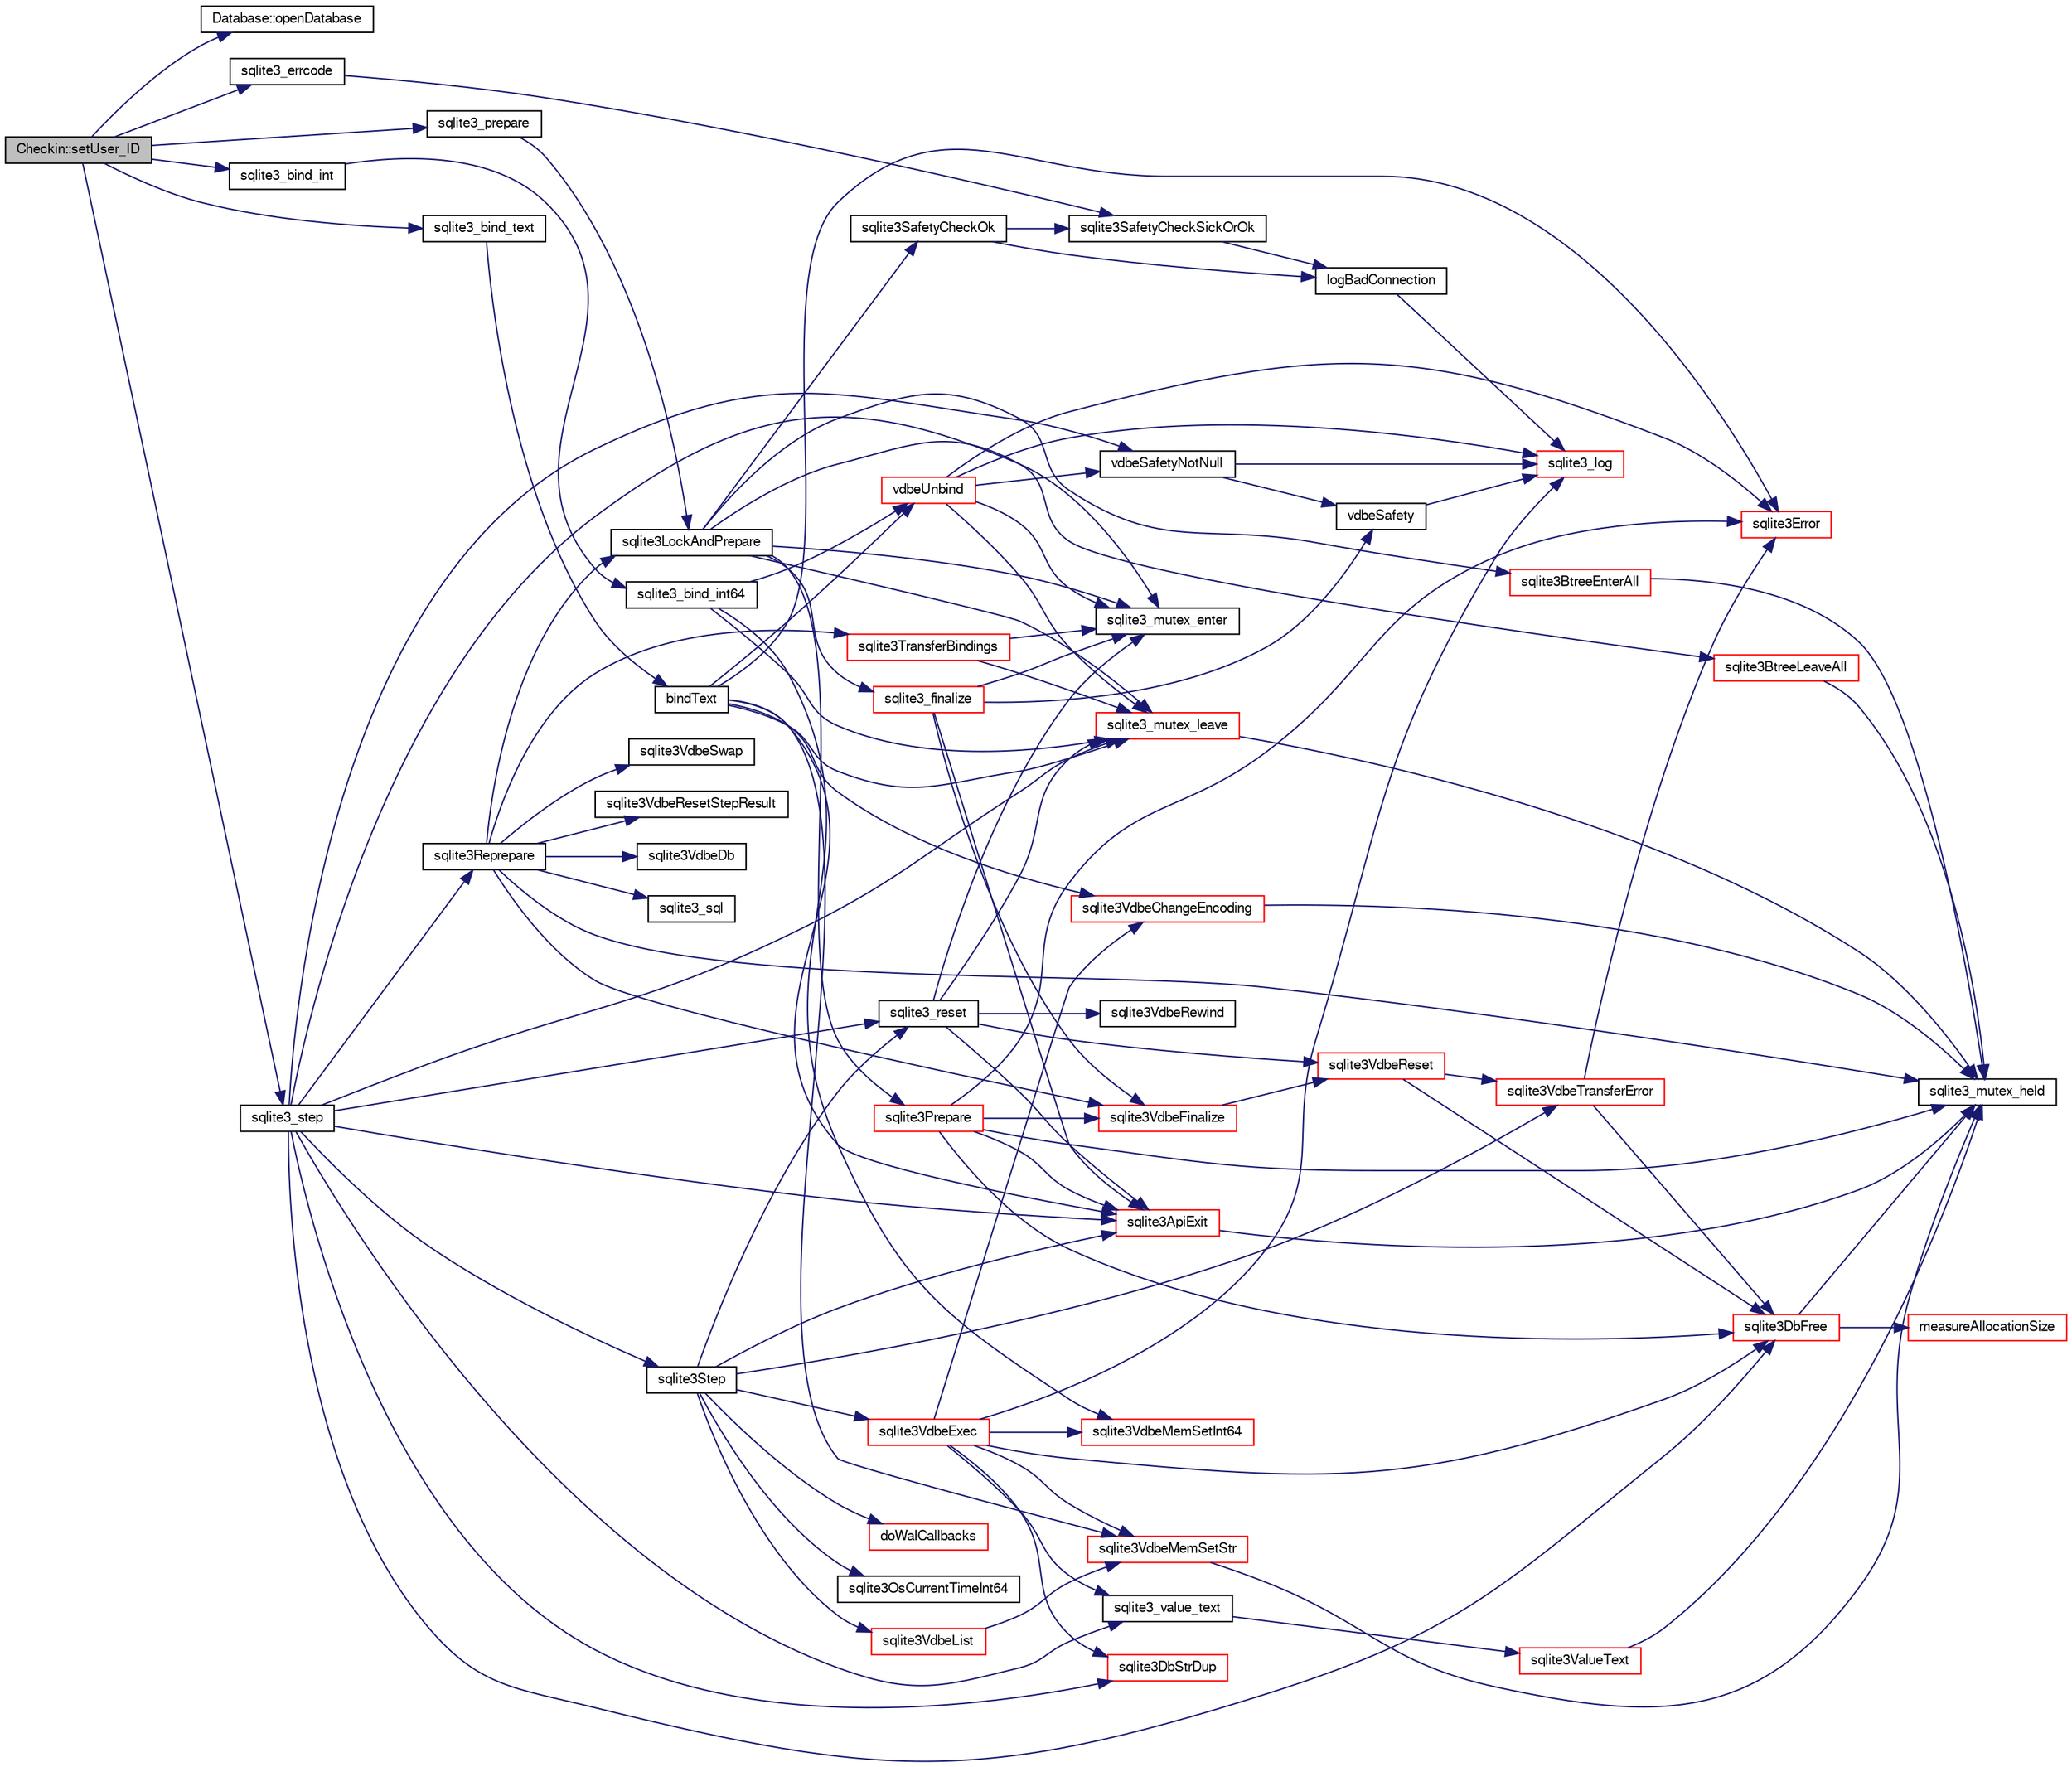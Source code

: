 digraph "Checkin::setUser_ID"
{
  edge [fontname="FreeSans",fontsize="10",labelfontname="FreeSans",labelfontsize="10"];
  node [fontname="FreeSans",fontsize="10",shape=record];
  rankdir="LR";
  Node2892 [label="Checkin::setUser_ID",height=0.2,width=0.4,color="black", fillcolor="grey75", style="filled", fontcolor="black"];
  Node2892 -> Node2893 [color="midnightblue",fontsize="10",style="solid",fontname="FreeSans"];
  Node2893 [label="Database::openDatabase",height=0.2,width=0.4,color="black", fillcolor="white", style="filled",URL="$classDatabase.html#aef36ad74d0bf64a091206dba2e27a54e"];
  Node2892 -> Node2894 [color="midnightblue",fontsize="10",style="solid",fontname="FreeSans"];
  Node2894 [label="sqlite3_prepare",height=0.2,width=0.4,color="black", fillcolor="white", style="filled",URL="$sqlite3_8c.html#a8c39e7b9dbeff01f0a399b46d4b29f1c"];
  Node2894 -> Node2895 [color="midnightblue",fontsize="10",style="solid",fontname="FreeSans"];
  Node2895 [label="sqlite3LockAndPrepare",height=0.2,width=0.4,color="black", fillcolor="white", style="filled",URL="$sqlite3_8c.html#a5db1ec5589aa2b02c6d979211a8789bd"];
  Node2895 -> Node2896 [color="midnightblue",fontsize="10",style="solid",fontname="FreeSans"];
  Node2896 [label="sqlite3SafetyCheckOk",height=0.2,width=0.4,color="black", fillcolor="white", style="filled",URL="$sqlite3_8c.html#ab15308423296d719d75dca4c0ef182a7"];
  Node2896 -> Node2897 [color="midnightblue",fontsize="10",style="solid",fontname="FreeSans"];
  Node2897 [label="logBadConnection",height=0.2,width=0.4,color="black", fillcolor="white", style="filled",URL="$sqlite3_8c.html#a8aa249fac852b22bb1227e2bc2921f11"];
  Node2897 -> Node2898 [color="midnightblue",fontsize="10",style="solid",fontname="FreeSans"];
  Node2898 [label="sqlite3_log",height=0.2,width=0.4,color="red", fillcolor="white", style="filled",URL="$sqlite3_8c.html#a298c9699bf9c143662c6b1fec4b2dc3b"];
  Node2896 -> Node3180 [color="midnightblue",fontsize="10",style="solid",fontname="FreeSans"];
  Node3180 [label="sqlite3SafetyCheckSickOrOk",height=0.2,width=0.4,color="black", fillcolor="white", style="filled",URL="$sqlite3_8c.html#ac1fff729aec147d9825a4930042a626b"];
  Node3180 -> Node2897 [color="midnightblue",fontsize="10",style="solid",fontname="FreeSans"];
  Node2895 -> Node2914 [color="midnightblue",fontsize="10",style="solid",fontname="FreeSans"];
  Node2914 [label="sqlite3_mutex_enter",height=0.2,width=0.4,color="black", fillcolor="white", style="filled",URL="$sqlite3_8c.html#a1c12cde690bd89f104de5cbad12a6bf5"];
  Node2895 -> Node3181 [color="midnightblue",fontsize="10",style="solid",fontname="FreeSans"];
  Node3181 [label="sqlite3BtreeEnterAll",height=0.2,width=0.4,color="red", fillcolor="white", style="filled",URL="$sqlite3_8c.html#a7e8c5e623a61d322d3622c3e6202d735"];
  Node3181 -> Node2908 [color="midnightblue",fontsize="10",style="solid",fontname="FreeSans"];
  Node2908 [label="sqlite3_mutex_held",height=0.2,width=0.4,color="black", fillcolor="white", style="filled",URL="$sqlite3_8c.html#acf77da68932b6bc163c5e68547ecc3e7"];
  Node2895 -> Node3187 [color="midnightblue",fontsize="10",style="solid",fontname="FreeSans"];
  Node3187 [label="sqlite3Prepare",height=0.2,width=0.4,color="red", fillcolor="white", style="filled",URL="$sqlite3_8c.html#acb25890858d0bf4b12eb7aae569f0c7b"];
  Node3187 -> Node2908 [color="midnightblue",fontsize="10",style="solid",fontname="FreeSans"];
  Node3187 -> Node3112 [color="midnightblue",fontsize="10",style="solid",fontname="FreeSans"];
  Node3112 [label="sqlite3ApiExit",height=0.2,width=0.4,color="red", fillcolor="white", style="filled",URL="$sqlite3_8c.html#ae5a967ec6172298db98b6090bbd1dd9b"];
  Node3112 -> Node2908 [color="midnightblue",fontsize="10",style="solid",fontname="FreeSans"];
  Node3187 -> Node2907 [color="midnightblue",fontsize="10",style="solid",fontname="FreeSans"];
  Node2907 [label="sqlite3DbFree",height=0.2,width=0.4,color="red", fillcolor="white", style="filled",URL="$sqlite3_8c.html#ac70ab821a6607b4a1b909582dc37a069"];
  Node2907 -> Node2908 [color="midnightblue",fontsize="10",style="solid",fontname="FreeSans"];
  Node2907 -> Node2909 [color="midnightblue",fontsize="10",style="solid",fontname="FreeSans"];
  Node2909 [label="measureAllocationSize",height=0.2,width=0.4,color="red", fillcolor="white", style="filled",URL="$sqlite3_8c.html#a45731e644a22fdb756e2b6337224217a"];
  Node3187 -> Node3732 [color="midnightblue",fontsize="10",style="solid",fontname="FreeSans"];
  Node3732 [label="sqlite3VdbeFinalize",height=0.2,width=0.4,color="red", fillcolor="white", style="filled",URL="$sqlite3_8c.html#af81e0c8d03b71610d3a826469f67bbd4"];
  Node3732 -> Node3228 [color="midnightblue",fontsize="10",style="solid",fontname="FreeSans"];
  Node3228 [label="sqlite3VdbeReset",height=0.2,width=0.4,color="red", fillcolor="white", style="filled",URL="$sqlite3_8c.html#a315a913742f7267f90d46d41446353b1"];
  Node3228 -> Node3526 [color="midnightblue",fontsize="10",style="solid",fontname="FreeSans"];
  Node3526 [label="sqlite3VdbeTransferError",height=0.2,width=0.4,color="red", fillcolor="white", style="filled",URL="$sqlite3_8c.html#aaf4a567b51602bb6d7bb150e6c72de69"];
  Node3526 -> Node3114 [color="midnightblue",fontsize="10",style="solid",fontname="FreeSans"];
  Node3114 [label="sqlite3Error",height=0.2,width=0.4,color="red", fillcolor="white", style="filled",URL="$sqlite3_8c.html#a4ba5e8be78db50d5538dcaa45bcf74d3"];
  Node3526 -> Node2907 [color="midnightblue",fontsize="10",style="solid",fontname="FreeSans"];
  Node3228 -> Node2907 [color="midnightblue",fontsize="10",style="solid",fontname="FreeSans"];
  Node3187 -> Node3114 [color="midnightblue",fontsize="10",style="solid",fontname="FreeSans"];
  Node2895 -> Node3744 [color="midnightblue",fontsize="10",style="solid",fontname="FreeSans"];
  Node3744 [label="sqlite3_finalize",height=0.2,width=0.4,color="red", fillcolor="white", style="filled",URL="$sqlite3_8c.html#a801195c0f771d40bb4be1e40f3b88945"];
  Node3744 -> Node3225 [color="midnightblue",fontsize="10",style="solid",fontname="FreeSans"];
  Node3225 [label="vdbeSafety",height=0.2,width=0.4,color="black", fillcolor="white", style="filled",URL="$sqlite3_8c.html#ad376f1aa66b2801fa8fb2fb134f370fd"];
  Node3225 -> Node2898 [color="midnightblue",fontsize="10",style="solid",fontname="FreeSans"];
  Node3744 -> Node2914 [color="midnightblue",fontsize="10",style="solid",fontname="FreeSans"];
  Node3744 -> Node3732 [color="midnightblue",fontsize="10",style="solid",fontname="FreeSans"];
  Node3744 -> Node3112 [color="midnightblue",fontsize="10",style="solid",fontname="FreeSans"];
  Node2895 -> Node3448 [color="midnightblue",fontsize="10",style="solid",fontname="FreeSans"];
  Node3448 [label="sqlite3BtreeLeaveAll",height=0.2,width=0.4,color="red", fillcolor="white", style="filled",URL="$sqlite3_8c.html#a282e5f429eee8e0aebc7d18068ebccd2"];
  Node3448 -> Node2908 [color="midnightblue",fontsize="10",style="solid",fontname="FreeSans"];
  Node2895 -> Node2916 [color="midnightblue",fontsize="10",style="solid",fontname="FreeSans"];
  Node2916 [label="sqlite3_mutex_leave",height=0.2,width=0.4,color="red", fillcolor="white", style="filled",URL="$sqlite3_8c.html#a5838d235601dbd3c1fa993555c6bcc93"];
  Node2916 -> Node2908 [color="midnightblue",fontsize="10",style="solid",fontname="FreeSans"];
  Node2892 -> Node3793 [color="midnightblue",fontsize="10",style="solid",fontname="FreeSans"];
  Node3793 [label="sqlite3_errcode",height=0.2,width=0.4,color="black", fillcolor="white", style="filled",URL="$sqlite3_8c.html#a79bd13f5c8b7a6ccc6fd76fc7fc2104c"];
  Node3793 -> Node3180 [color="midnightblue",fontsize="10",style="solid",fontname="FreeSans"];
  Node2892 -> Node3848 [color="midnightblue",fontsize="10",style="solid",fontname="FreeSans"];
  Node3848 [label="sqlite3_bind_text",height=0.2,width=0.4,color="black", fillcolor="white", style="filled",URL="$sqlite3_8c.html#a7f416198db2464a6c96a4ef679d19b1f"];
  Node3848 -> Node3849 [color="midnightblue",fontsize="10",style="solid",fontname="FreeSans"];
  Node3849 [label="bindText",height=0.2,width=0.4,color="black", fillcolor="white", style="filled",URL="$sqlite3_8c.html#acdec2c68ea6b14a08bcfea9cfd32b2f2"];
  Node3849 -> Node3850 [color="midnightblue",fontsize="10",style="solid",fontname="FreeSans"];
  Node3850 [label="vdbeUnbind",height=0.2,width=0.4,color="red", fillcolor="white", style="filled",URL="$sqlite3_8c.html#ae3ca3d8a878660305a0efd0c73c9f064"];
  Node3850 -> Node3224 [color="midnightblue",fontsize="10",style="solid",fontname="FreeSans"];
  Node3224 [label="vdbeSafetyNotNull",height=0.2,width=0.4,color="black", fillcolor="white", style="filled",URL="$sqlite3_8c.html#a018448275e86f09d8af8033cec4cafdf"];
  Node3224 -> Node2898 [color="midnightblue",fontsize="10",style="solid",fontname="FreeSans"];
  Node3224 -> Node3225 [color="midnightblue",fontsize="10",style="solid",fontname="FreeSans"];
  Node3850 -> Node2914 [color="midnightblue",fontsize="10",style="solid",fontname="FreeSans"];
  Node3850 -> Node3114 [color="midnightblue",fontsize="10",style="solid",fontname="FreeSans"];
  Node3850 -> Node2916 [color="midnightblue",fontsize="10",style="solid",fontname="FreeSans"];
  Node3850 -> Node2898 [color="midnightblue",fontsize="10",style="solid",fontname="FreeSans"];
  Node3849 -> Node3016 [color="midnightblue",fontsize="10",style="solid",fontname="FreeSans"];
  Node3016 [label="sqlite3VdbeMemSetStr",height=0.2,width=0.4,color="red", fillcolor="white", style="filled",URL="$sqlite3_8c.html#a9697bec7c3b512483638ea3646191d7d"];
  Node3016 -> Node2908 [color="midnightblue",fontsize="10",style="solid",fontname="FreeSans"];
  Node3849 -> Node2999 [color="midnightblue",fontsize="10",style="solid",fontname="FreeSans"];
  Node2999 [label="sqlite3VdbeChangeEncoding",height=0.2,width=0.4,color="red", fillcolor="white", style="filled",URL="$sqlite3_8c.html#aa7cf8e488bf8cf9ec18528f52a40de31"];
  Node2999 -> Node2908 [color="midnightblue",fontsize="10",style="solid",fontname="FreeSans"];
  Node3849 -> Node3114 [color="midnightblue",fontsize="10",style="solid",fontname="FreeSans"];
  Node3849 -> Node3112 [color="midnightblue",fontsize="10",style="solid",fontname="FreeSans"];
  Node3849 -> Node2916 [color="midnightblue",fontsize="10",style="solid",fontname="FreeSans"];
  Node2892 -> Node3851 [color="midnightblue",fontsize="10",style="solid",fontname="FreeSans"];
  Node3851 [label="sqlite3_bind_int",height=0.2,width=0.4,color="black", fillcolor="white", style="filled",URL="$sqlite3_8c.html#aa6d5cc21ec0004b2e0bdce3395590aad"];
  Node3851 -> Node3852 [color="midnightblue",fontsize="10",style="solid",fontname="FreeSans"];
  Node3852 [label="sqlite3_bind_int64",height=0.2,width=0.4,color="black", fillcolor="white", style="filled",URL="$sqlite3_8c.html#af77e2729923f2621852202e1c23788c6"];
  Node3852 -> Node3850 [color="midnightblue",fontsize="10",style="solid",fontname="FreeSans"];
  Node3852 -> Node3039 [color="midnightblue",fontsize="10",style="solid",fontname="FreeSans"];
  Node3039 [label="sqlite3VdbeMemSetInt64",height=0.2,width=0.4,color="red", fillcolor="white", style="filled",URL="$sqlite3_8c.html#a57c5843cac8f6180ee994267a23f86a3"];
  Node3852 -> Node2916 [color="midnightblue",fontsize="10",style="solid",fontname="FreeSans"];
  Node2892 -> Node3223 [color="midnightblue",fontsize="10",style="solid",fontname="FreeSans"];
  Node3223 [label="sqlite3_step",height=0.2,width=0.4,color="black", fillcolor="white", style="filled",URL="$sqlite3_8c.html#ac1e491ce36b7471eb28387f7d3c74334"];
  Node3223 -> Node3224 [color="midnightblue",fontsize="10",style="solid",fontname="FreeSans"];
  Node3223 -> Node2914 [color="midnightblue",fontsize="10",style="solid",fontname="FreeSans"];
  Node3223 -> Node3226 [color="midnightblue",fontsize="10",style="solid",fontname="FreeSans"];
  Node3226 [label="sqlite3Step",height=0.2,width=0.4,color="black", fillcolor="white", style="filled",URL="$sqlite3_8c.html#a3f2872e873e2758a4beedad1d5113554"];
  Node3226 -> Node3227 [color="midnightblue",fontsize="10",style="solid",fontname="FreeSans"];
  Node3227 [label="sqlite3_reset",height=0.2,width=0.4,color="black", fillcolor="white", style="filled",URL="$sqlite3_8c.html#a758efebc2e95694959ab0e74b397984c"];
  Node3227 -> Node2914 [color="midnightblue",fontsize="10",style="solid",fontname="FreeSans"];
  Node3227 -> Node3228 [color="midnightblue",fontsize="10",style="solid",fontname="FreeSans"];
  Node3227 -> Node3531 [color="midnightblue",fontsize="10",style="solid",fontname="FreeSans"];
  Node3531 [label="sqlite3VdbeRewind",height=0.2,width=0.4,color="black", fillcolor="white", style="filled",URL="$sqlite3_8c.html#ac2109d6ef272c796bd8881a430bc1052"];
  Node3227 -> Node3112 [color="midnightblue",fontsize="10",style="solid",fontname="FreeSans"];
  Node3227 -> Node2916 [color="midnightblue",fontsize="10",style="solid",fontname="FreeSans"];
  Node3226 -> Node3136 [color="midnightblue",fontsize="10",style="solid",fontname="FreeSans"];
  Node3136 [label="sqlite3OsCurrentTimeInt64",height=0.2,width=0.4,color="black", fillcolor="white", style="filled",URL="$sqlite3_8c.html#a8fba11754c83b89782ef18af266f5ec2"];
  Node3226 -> Node3532 [color="midnightblue",fontsize="10",style="solid",fontname="FreeSans"];
  Node3532 [label="sqlite3VdbeList",height=0.2,width=0.4,color="red", fillcolor="white", style="filled",URL="$sqlite3_8c.html#a61f5dfb765135a9982025bab8944f7fd"];
  Node3532 -> Node3016 [color="midnightblue",fontsize="10",style="solid",fontname="FreeSans"];
  Node3226 -> Node3534 [color="midnightblue",fontsize="10",style="solid",fontname="FreeSans"];
  Node3534 [label="sqlite3VdbeExec",height=0.2,width=0.4,color="red", fillcolor="white", style="filled",URL="$sqlite3_8c.html#a8ce40a614bdc56719c4d642b1e4dfb21"];
  Node3534 -> Node2898 [color="midnightblue",fontsize="10",style="solid",fontname="FreeSans"];
  Node3534 -> Node3016 [color="midnightblue",fontsize="10",style="solid",fontname="FreeSans"];
  Node3534 -> Node2999 [color="midnightblue",fontsize="10",style="solid",fontname="FreeSans"];
  Node3534 -> Node2907 [color="midnightblue",fontsize="10",style="solid",fontname="FreeSans"];
  Node3534 -> Node3039 [color="midnightblue",fontsize="10",style="solid",fontname="FreeSans"];
  Node3534 -> Node2989 [color="midnightblue",fontsize="10",style="solid",fontname="FreeSans"];
  Node2989 [label="sqlite3_value_text",height=0.2,width=0.4,color="black", fillcolor="white", style="filled",URL="$sqlite3_8c.html#aef2ace3239e6dd59c74110faa70f8171"];
  Node2989 -> Node2990 [color="midnightblue",fontsize="10",style="solid",fontname="FreeSans"];
  Node2990 [label="sqlite3ValueText",height=0.2,width=0.4,color="red", fillcolor="white", style="filled",URL="$sqlite3_8c.html#ad567a94e52d1adf81f4857fdba00a59b"];
  Node2990 -> Node2908 [color="midnightblue",fontsize="10",style="solid",fontname="FreeSans"];
  Node3534 -> Node3459 [color="midnightblue",fontsize="10",style="solid",fontname="FreeSans"];
  Node3459 [label="sqlite3DbStrDup",height=0.2,width=0.4,color="red", fillcolor="white", style="filled",URL="$sqlite3_8c.html#a0ec4772ee6de7316ecd1e6cabb1beeef"];
  Node3226 -> Node3826 [color="midnightblue",fontsize="10",style="solid",fontname="FreeSans"];
  Node3826 [label="doWalCallbacks",height=0.2,width=0.4,color="red", fillcolor="white", style="filled",URL="$sqlite3_8c.html#a001bcb6c83dac39b83d3a95e1f6194d1"];
  Node3226 -> Node3112 [color="midnightblue",fontsize="10",style="solid",fontname="FreeSans"];
  Node3226 -> Node3526 [color="midnightblue",fontsize="10",style="solid",fontname="FreeSans"];
  Node3223 -> Node3829 [color="midnightblue",fontsize="10",style="solid",fontname="FreeSans"];
  Node3829 [label="sqlite3Reprepare",height=0.2,width=0.4,color="black", fillcolor="white", style="filled",URL="$sqlite3_8c.html#a7e2f7299cc947d07e782f6ac561fa937"];
  Node3829 -> Node2908 [color="midnightblue",fontsize="10",style="solid",fontname="FreeSans"];
  Node3829 -> Node3830 [color="midnightblue",fontsize="10",style="solid",fontname="FreeSans"];
  Node3830 [label="sqlite3VdbeDb",height=0.2,width=0.4,color="black", fillcolor="white", style="filled",URL="$sqlite3_8c.html#a6cb1b36e2823fc3eff25dc162f71f28b"];
  Node3829 -> Node3831 [color="midnightblue",fontsize="10",style="solid",fontname="FreeSans"];
  Node3831 [label="sqlite3_sql",height=0.2,width=0.4,color="black", fillcolor="white", style="filled",URL="$sqlite3_8c.html#a5a8d6a88cd06c29ea28bfbdf85f2d4dc"];
  Node3829 -> Node2895 [color="midnightblue",fontsize="10",style="solid",fontname="FreeSans"];
  Node3829 -> Node3832 [color="midnightblue",fontsize="10",style="solid",fontname="FreeSans"];
  Node3832 [label="sqlite3VdbeSwap",height=0.2,width=0.4,color="black", fillcolor="white", style="filled",URL="$sqlite3_8c.html#ae65b43cc845b600cd9c8bdead9843b28"];
  Node3829 -> Node3833 [color="midnightblue",fontsize="10",style="solid",fontname="FreeSans"];
  Node3833 [label="sqlite3TransferBindings",height=0.2,width=0.4,color="red", fillcolor="white", style="filled",URL="$sqlite3_8c.html#a9158a497436de1e5aa7067e4daf18d8e"];
  Node3833 -> Node2914 [color="midnightblue",fontsize="10",style="solid",fontname="FreeSans"];
  Node3833 -> Node2916 [color="midnightblue",fontsize="10",style="solid",fontname="FreeSans"];
  Node3829 -> Node3834 [color="midnightblue",fontsize="10",style="solid",fontname="FreeSans"];
  Node3834 [label="sqlite3VdbeResetStepResult",height=0.2,width=0.4,color="black", fillcolor="white", style="filled",URL="$sqlite3_8c.html#ad24b39129d843f753039e272999669a6"];
  Node3829 -> Node3732 [color="midnightblue",fontsize="10",style="solid",fontname="FreeSans"];
  Node3223 -> Node3227 [color="midnightblue",fontsize="10",style="solid",fontname="FreeSans"];
  Node3223 -> Node2989 [color="midnightblue",fontsize="10",style="solid",fontname="FreeSans"];
  Node3223 -> Node2907 [color="midnightblue",fontsize="10",style="solid",fontname="FreeSans"];
  Node3223 -> Node3459 [color="midnightblue",fontsize="10",style="solid",fontname="FreeSans"];
  Node3223 -> Node3112 [color="midnightblue",fontsize="10",style="solid",fontname="FreeSans"];
  Node3223 -> Node2916 [color="midnightblue",fontsize="10",style="solid",fontname="FreeSans"];
}

